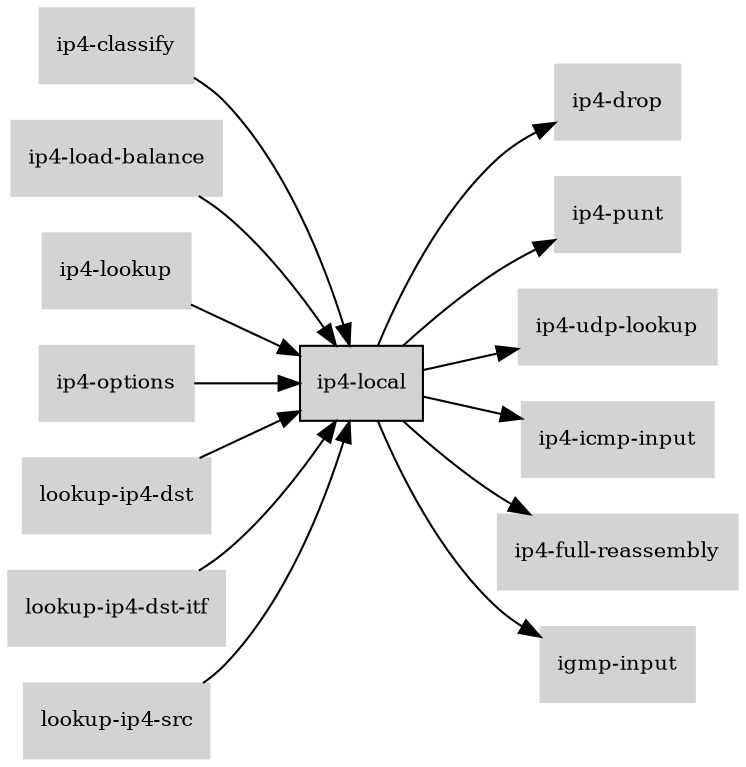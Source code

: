 digraph "ip4_local_subgraph" {
  rankdir=LR;
  node [shape=box, style=filled, fontsize=10, color=lightgray, fontcolor=black, fillcolor=lightgray];
  "ip4-local" [color=black, fontcolor=black, fillcolor=lightgray];
  edge [fontsize=8];
  "ip4-classify" -> "ip4-local";
  "ip4-load-balance" -> "ip4-local";
  "ip4-local" -> "ip4-drop";
  "ip4-local" -> "ip4-punt";
  "ip4-local" -> "ip4-udp-lookup";
  "ip4-local" -> "ip4-icmp-input";
  "ip4-local" -> "ip4-full-reassembly";
  "ip4-local" -> "igmp-input";
  "ip4-lookup" -> "ip4-local";
  "ip4-options" -> "ip4-local";
  "lookup-ip4-dst" -> "ip4-local";
  "lookup-ip4-dst-itf" -> "ip4-local";
  "lookup-ip4-src" -> "ip4-local";
}
